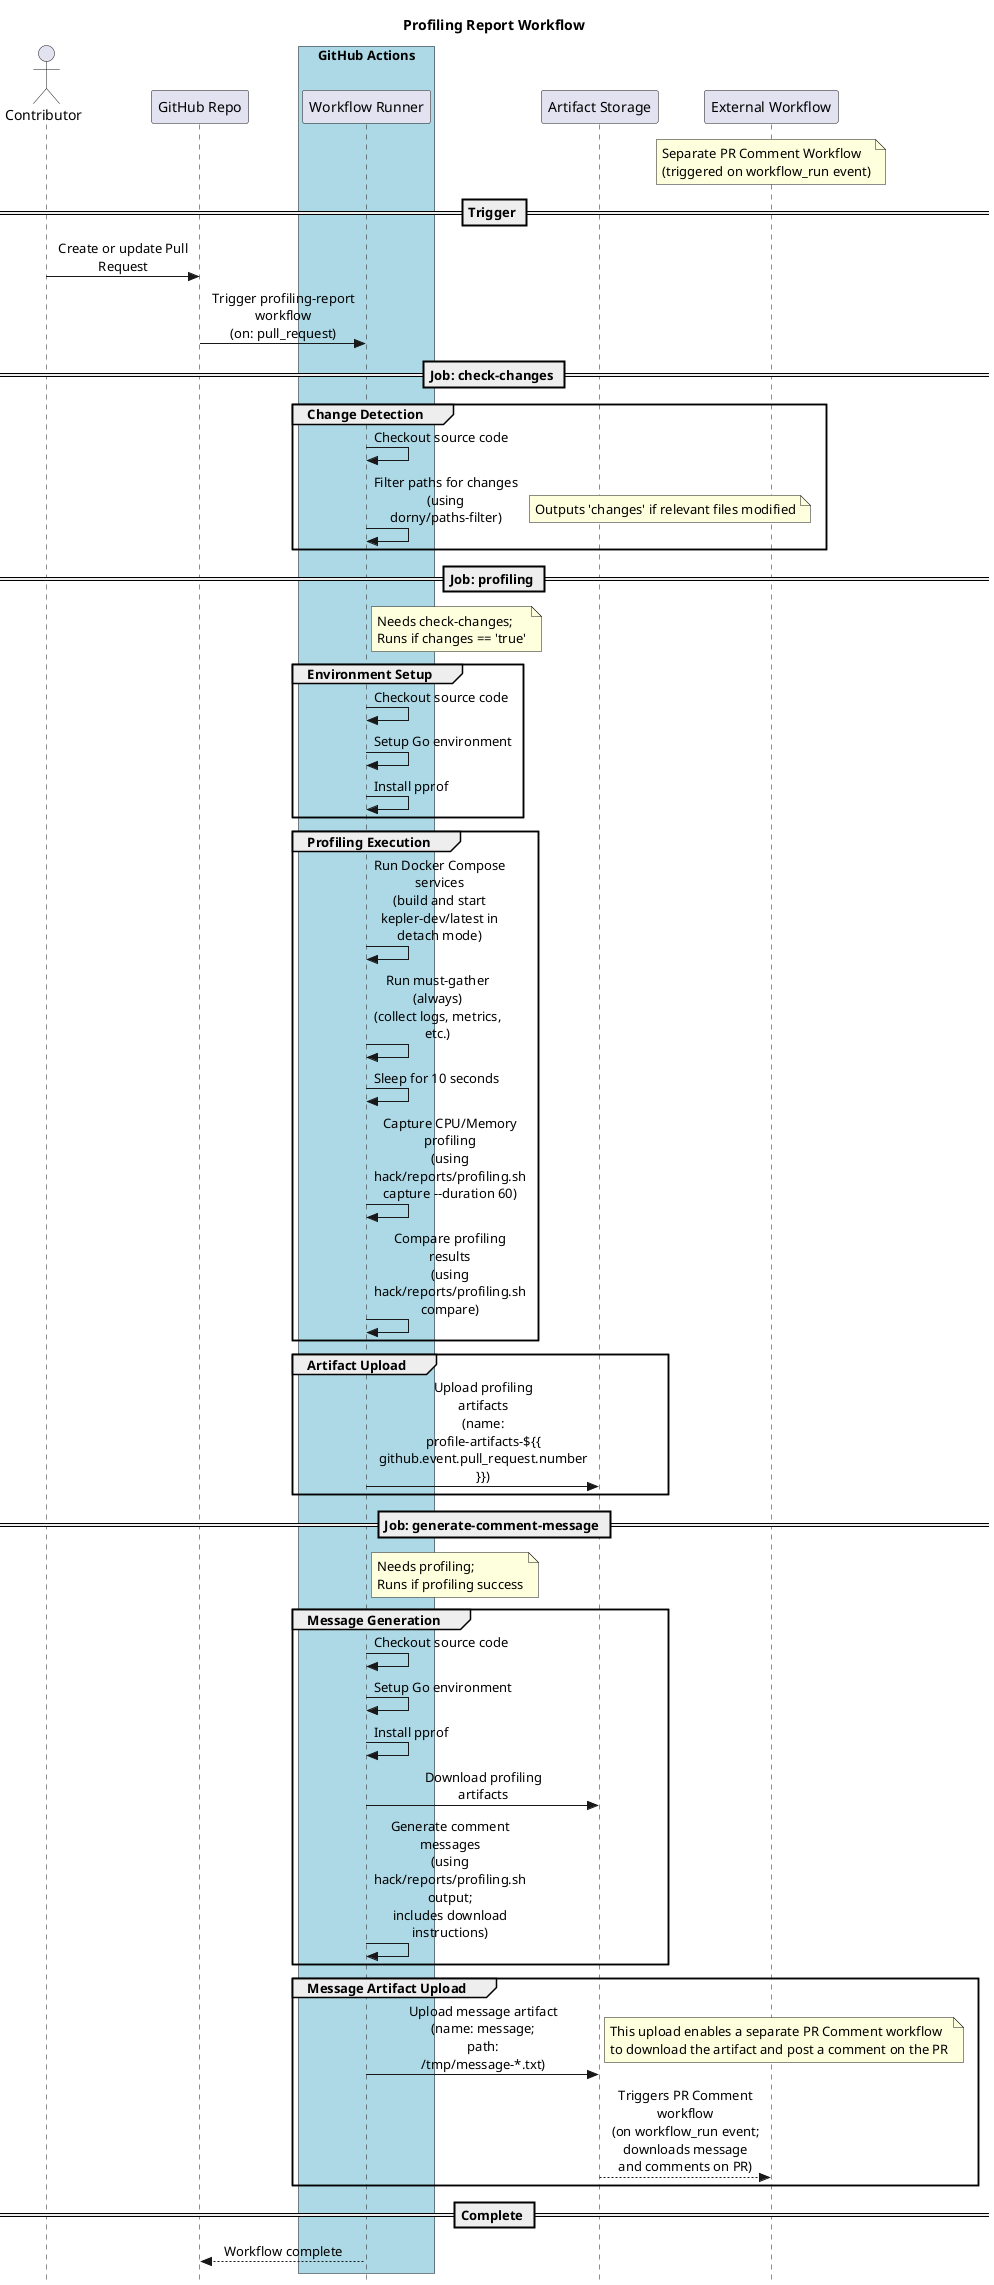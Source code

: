@startuml Profiling Report Workflow Sequence
' NOTE: Render using http://sujoyu.github.io/plantuml-previewer or any PlantUML tool
title Profiling Report Workflow
skinparam sequenceMessageAlign center
skinparam responseMessageBelowArrow true
skinparam maxMessageSize 150
skinparam style strictuml
actor "Contributor" as Dev
participant "GitHub Repo" as SR
box "GitHub Actions" #LightBlue
participant "Workflow Runner" as Runner
end box
participant "Artifact Storage" as Artifacts
participant "External Workflow" as ExtWF
note over ExtWF: Separate PR Comment Workflow\n(triggered on workflow_run event)
== Trigger ==
Dev -> SR: Create or update Pull Request
SR -> Runner: Trigger profiling-report workflow\n(on: pull_request)
== Job: check-changes ==
group Change Detection
    Runner -> Runner: Checkout source code
    Runner -> Runner: Filter paths for changes\n(using dorny/paths-filter)
    note right: Outputs 'changes' if relevant files modified
end
== Job: profiling ==
note right of Runner: Needs check-changes;\nRuns if changes == 'true'
group Environment Setup
    Runner -> Runner: Checkout source code
    Runner -> Runner: Setup Go environment
    Runner -> Runner: Install pprof
end
group Profiling Execution
    Runner -> Runner: Run Docker Compose services\n(build and start kepler-dev/latest in detach mode)
    Runner -> Runner: Run must-gather (always)\n(collect logs, metrics, etc.)
    Runner -> Runner: Sleep for 10 seconds
    Runner -> Runner: Capture CPU/Memory profiling\n(using hack/reports/profiling.sh capture --duration 60)
    Runner -> Runner: Compare profiling results\n(using hack/reports/profiling.sh compare)
end
group Artifact Upload
    Runner -> Artifacts: Upload profiling artifacts\n(name: profile-artifacts-${{ github.event.pull_request.number }})
end
== Job: generate-comment-message ==
note right of Runner: Needs profiling;\nRuns if profiling success
group Message Generation
    Runner -> Runner: Checkout source code
    Runner -> Runner: Setup Go environment
    Runner -> Runner: Install pprof
    Runner -> Artifacts: Download profiling artifacts
    Runner -> Runner: Generate comment messages\n(using hack/reports/profiling.sh output;\nincludes download instructions)
end
group Message Artifact Upload
    Runner -> Artifacts: Upload message artifact\n(name: message;\npath: /tmp/message-*.txt)
    note right: This upload enables a separate PR Comment workflow\nto download the artifact and post a comment on the PR
    Artifacts --> ExtWF: Triggers PR Comment workflow\n(on workflow_run event;\ndownloads message and comments on PR)
end
== Complete ==
Runner --> SR: Workflow complete
@enduml
